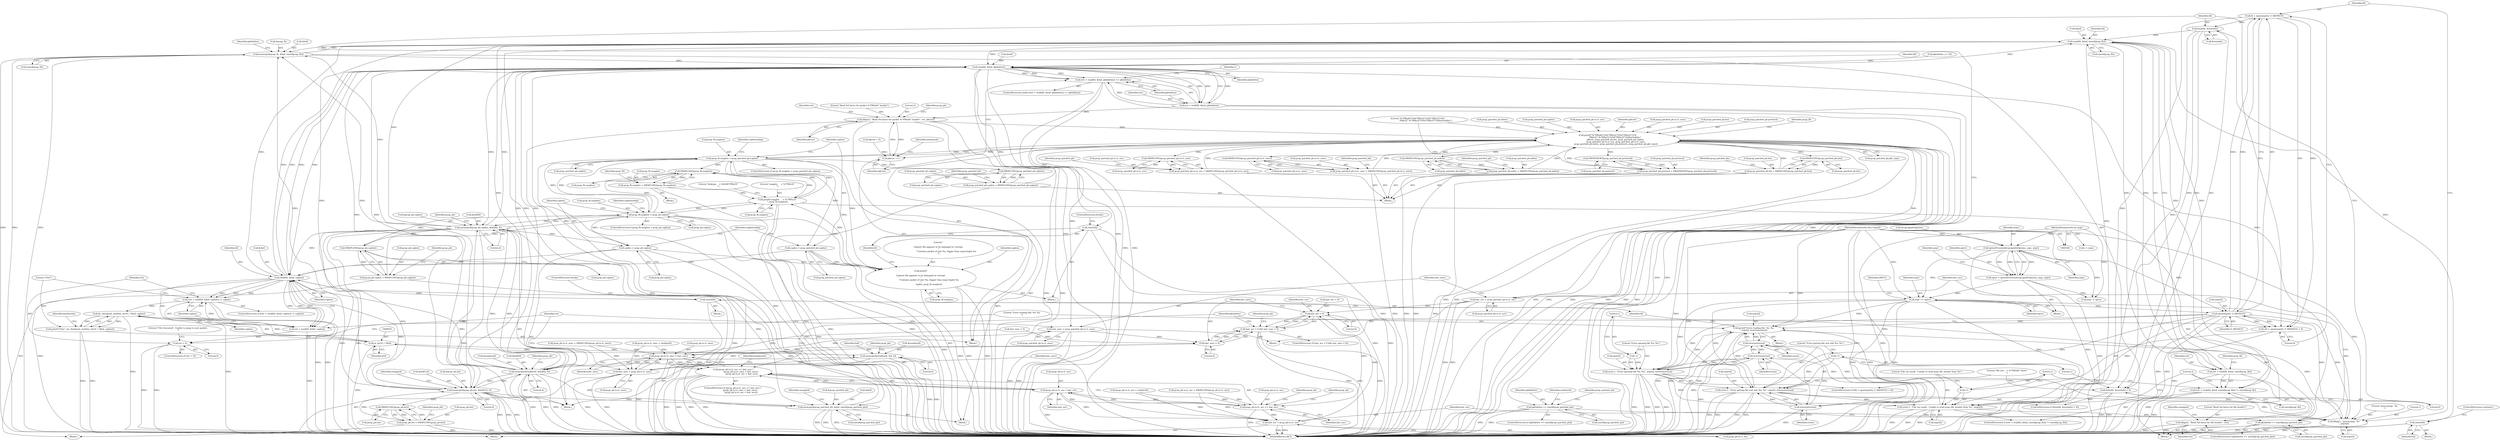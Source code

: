 digraph "0_tcpreplay_d689d14dbcd768c028eab2fb378d849e543dcfe9@API" {
"1000167" [label="(Call,fd = open(argv[i], O_RDONLY))"];
"1000169" [label="(Call,open(argv[i], O_RDONLY))"];
"1000140" [label="(Call,argv += optct)"];
"1000130" [label="(Call,optct = optionProcess(&tcpcapinfoOptions, argc, argv))"];
"1000132" [label="(Call,optionProcess(&tcpcapinfoOptions, argc, argv))"];
"1000109" [label="(MethodParameterIn,int argc)"];
"1000110" [label="(MethodParameterIn,char *argv[])"];
"1000159" [label="(Call,dbgx(1, \"processing:  %s\n\", argv[i]))"];
"1000841" [label="(Call,printf(\"Error reading file: %s: %s\n\", argv[i], strerror(errno)))"];
"1000219" [label="(Call,errx(-1, \"File too small.  Unable to read pcap_file_header from %s\", argv[i]))"];
"1000220" [label="(Call,-1)"];
"1000175" [label="(Call,errx(-1, \"Error opening file %s: %s\", argv[i], strerror(errno)))"];
"1000176" [label="(Call,-1)"];
"1000182" [label="(Call,strerror(errno))"];
"1000198" [label="(Call,strerror(errno))"];
"1000846" [label="(Call,strerror(errno))"];
"1000191" [label="(Call,errx(-1, \"Error getting file stat info %s: %s\", argv[i], strerror(errno)))"];
"1000192" [label="(Call,-1)"];
"1000166" [label="(Call,(fd = open(argv[i], O_RDONLY)) < 0)"];
"1000186" [label="(Call,fstat(fd, &statinfo))"];
"1000185" [label="(Call,fstat(fd, &statinfo) < 0)"];
"1000211" [label="(Call,read(fd, &buf, sizeof(pcap_fh)))"];
"1000208" [label="(Call,(ret = read(fd, &buf, sizeof(pcap_fh))) != sizeof(pcap_fh))"];
"1000209" [label="(Call,ret = read(fd, &buf, sizeof(pcap_fh)))"];
"1000226" [label="(Call,dbgx(3, \"Read %d bytes for file header\", ret))"];
"1000233" [label="(Call,memcpy(&pcap_fh, &buf, sizeof(pcap_fh)))"];
"1000479" [label="(Call,read(fd, &buf, pkthdrlen))"];
"1000476" [label="(Call,(ret = read(fd, &buf, pkthdrlen)) == pkthdrlen)"];
"1000506" [label="(Call,pkthdrlen == sizeof(pcap_patched_ph))"];
"1000790" [label="(Call,pkthdrlen == sizeof(pcap_patched_ph))"];
"1000477" [label="(Call,ret = read(fd, &buf, pkthdrlen))"];
"1000494" [label="(Call,dbgx(3, \"Read %d bytes for packet %\"PRIu64\" header\", ret, pktcnt))"];
"1000486" [label="(Call,pktcnt ++)"];
"1000582" [label="(Call,printf(\"%\"PRIu64\"\t%4\"PRIu32\"\t\t%4\"PRIu32\"\t\t%\"\n                        PRIx32\".%\"PRIx32\"\t\t%4\"PRIu32\"\t%4hu\t%4hhu\", \n                        pktcnt, pcap_patched_ph.len, pcap_patched_ph.caplen, \n                        pcap_patched_ph.ts.tv_sec, pcap_patched_ph.ts.tv_usec,\n                        pcap_patched_ph.index, pcap_patched_ph.protocol, pcap_patched_ph.pkt_type))"];
"1000538" [label="(Call,SWAPLONG(pcap_patched_ph.len))"];
"1000534" [label="(Call,pcap_patched_ph.len = SWAPLONG(pcap_patched_ph.len))"];
"1000548" [label="(Call,SWAPLONG(pcap_patched_ph.ts.tv_sec))"];
"1000542" [label="(Call,pcap_patched_ph.ts.tv_sec = SWAPLONG(pcap_patched_ph.ts.tv_sec))"];
"1000560" [label="(Call,SWAPLONG(pcap_patched_ph.ts.tv_usec))"];
"1000554" [label="(Call,pcap_patched_ph.ts.tv_usec = SWAPLONG(pcap_patched_ph.ts.tv_usec))"];
"1000570" [label="(Call,SWAPLONG(pcap_patched_ph.index))"];
"1000566" [label="(Call,pcap_patched_ph.index = SWAPLONG(pcap_patched_ph.index))"];
"1000578" [label="(Call,SWAPSHORT(pcap_patched_ph.protocol))"];
"1000574" [label="(Call,pcap_patched_ph.protocol = SWAPSHORT(pcap_patched_ph.protocol))"];
"1000611" [label="(Call,pcap_fh.snaplen < pcap_patched_ph.caplen)"];
"1000393" [label="(Call,SWAPLONG(pcap_fh.snaplen))"];
"1000389" [label="(Call,pcap_fh.snaplen = SWAPLONG(pcap_fh.snaplen))"];
"1000423" [label="(Call,printf(\"snaplen     = %\"PRIu32\"\n\", pcap_fh.snaplen))"];
"1000725" [label="(Call,pcap_fh.snaplen < pcap_ph.caplen)"];
"1000656" [label="(Call,memcpy(&pcap_ph.caplen, &buf[8], 4))"];
"1000511" [label="(Call,memcpy(&pcap_patched_ph, &buf, sizeof(pcap_patched_ph)))"];
"1000829" [label="(Call,read(fd, &buf, caplen))"];
"1000826" [label="(Call,(ret = read(fd, &buf, caplen)) != caplen)"];
"1000857" [label="(Call,do_checksum_math((u_int16_t *)buf, caplen))"];
"1000855" [label="(Call,printf(\"\t%x\t\", do_checksum_math((u_int16_t *)buf, caplen)))"];
"1000827" [label="(Call,ret = read(fd, &buf, caplen))"];
"1000837" [label="(Call,ret < 0)"];
"1000852" [label="(Call,close(fd))"];
"1000641" [label="(Call,memcpy(&readword, &buf[4], 4))"];
"1000629" [label="(Call,memcpy(&readword, buf, 4))"];
"1000858" [label="(Call,(u_int16_t *)buf)"];
"1000666" [label="(Call,memcpy(&pcap_ph.len, &buf[12], 4))"];
"1000696" [label="(Call,SWAPLONG(pcap_ph.len))"];
"1000692" [label="(Call,pcap_ph.len = SWAPLONG(pcap_ph.len))"];
"1000688" [label="(Call,SWAPLONG(pcap_ph.caplen))"];
"1000684" [label="(Call,pcap_ph.caplen = SWAPLONG(pcap_ph.caplen))"];
"1000736" [label="(Call,caplen = pcap_ph.caplen)"];
"1000744" [label="(Call,printf(\"\n\nCapture file appears to be damaged or corrupt.\n\"\n                        \"Contains packet of size %u, bigger than snap length %u\n\",\n                        caplen, pcap_fh.snaplen))"];
"1000530" [label="(Call,SWAPLONG(pcap_patched_ph.caplen))"];
"1000526" [label="(Call,pcap_patched_ph.caplen = SWAPLONG(pcap_patched_ph.caplen))"];
"1000622" [label="(Call,caplen = pcap_patched_ph.caplen)"];
"1000795" [label="(Call,last_sec = pcap_patched_ph.ts.tv_sec)"];
"1000755" [label="(Call,last_sec > 0)"];
"1000754" [label="(Call,last_sec > 0 && last_usec > 0)"];
"1000764" [label="(Call,pcap_ph.ts.tv_sec == last_sec)"];
"1000778" [label="(Call,pcap_ph.ts.tv_sec < last_sec)"];
"1000763" [label="(Call,(pcap_ph.ts.tv_sec == last_sec) ? \n                        (pcap_ph.ts.tv_usec < last_usec) : \n                        (pcap_ph.ts.tv_sec < last_sec))"];
"1000811" [label="(Call,last_sec = pcap_ph.ts.tv_sec)"];
"1000802" [label="(Call,last_usec = pcap_patched_ph.ts.tv_usec)"];
"1000758" [label="(Call,last_usec > 0)"];
"1000771" [label="(Call,pcap_ph.ts.tv_usec < last_usec)"];
"1000818" [label="(Call,last_usec = pcap_ph.ts.tv_usec)"];
"1000750" [label="(Call,close(fd))"];
"1000448" [label="(Call,close(fd))"];
"1000177" [label="(Literal,1)"];
"1000797" [label="(Call,pcap_patched_ph.ts.tv_sec)"];
"1000241" [label="(Identifier,pkthdrlen)"];
"1000596" [label="(Call,pcap_patched_ph.ts.tv_usec)"];
"1000830" [label="(Identifier,fd)"];
"1000841" [label="(Call,printf(\"Error reading file: %s: %s\n\", argv[i], strerror(errno)))"];
"1000231" [label="(Identifier,swapped)"];
"1000810" [label="(Block,)"];
"1000764" [label="(Call,pcap_ph.ts.tv_sec == last_sec)"];
"1000498" [label="(Identifier,pktcnt)"];
"1000229" [label="(Identifier,ret)"];
"1000750" [label="(Call,close(fd))"];
"1000585" [label="(Call,pcap_patched_ph.len)"];
"1000568" [label="(Identifier,pcap_patched_ph)"];
"1000762" [label="(ControlStructure,if ((pcap_ph.ts.tv_sec == last_sec) ? \n                        (pcap_ph.ts.tv_usec < last_usec) : \n                        (pcap_ph.ts.tv_sec < last_sec)))"];
"1000494" [label="(Call,dbgx(3, \"Read %d bytes for packet %\"PRIu64\" header\", ret, pktcnt))"];
"1000170" [label="(Call,argv[i])"];
"1000763" [label="(Call,(pcap_ph.ts.tv_sec == last_sec) ? \n                        (pcap_ph.ts.tv_usec < last_usec) : \n                        (pcap_ph.ts.tv_sec < last_sec))"];
"1000222" [label="(Literal,\"File too small.  Unable to read pcap_file_header from %s\")"];
"1000756" [label="(Identifier,last_sec)"];
"1000554" [label="(Call,pcap_patched_ph.ts.tv_usec = SWAPLONG(pcap_patched_ph.ts.tv_usec))"];
"1000629" [label="(Call,memcpy(&readword, buf, 4))"];
"1000851" [label="(Literal,\"File truncated!  Unable to jump to next packet.\n\")"];
"1000481" [label="(Call,&buf)"];
"1000734" [label="(Identifier,caplentoobig)"];
"1000207" [label="(ControlStructure,if ((ret = read(fd, &buf, sizeof(pcap_fh))) != sizeof(pcap_fh)))"];
"1000495" [label="(Literal,3)"];
"1000839" [label="(Literal,0)"];
"1000484" [label="(Identifier,pkthdrlen)"];
"1000489" [label="(Identifier,backwards)"];
"1000133" [label="(Call,&tcpcapinfoOptions)"];
"1000833" [label="(Identifier,caplen)"];
"1000543" [label="(Call,pcap_patched_ph.ts.tv_sec)"];
"1000486" [label="(Call,pktcnt ++)"];
"1000210" [label="(Identifier,ret)"];
"1000545" [label="(Identifier,pcap_patched_ph)"];
"1000487" [label="(Identifier,pktcnt)"];
"1000507" [label="(Identifier,pkthdrlen)"];
"1000178" [label="(Literal,\"Error opening file %s: %s\")"];
"1000522" [label="(Block,)"];
"1000199" [label="(Identifier,errno)"];
"1000767" [label="(Identifier,pcap_ph)"];
"1000661" [label="(Call,&buf[8])"];
"1000794" [label="(Block,)"];
"1000137" [label="(Call,argc -= optct)"];
"1000212" [label="(Identifier,fd)"];
"1000787" [label="(Identifier,backwards)"];
"1000825" [label="(ControlStructure,if ((ret = read(fd, &buf, caplen)) != caplen))"];
"1000641" [label="(Call,memcpy(&readword, &buf[4], 4))"];
"1000567" [label="(Call,pcap_patched_ph.index)"];
"1000612" [label="(Call,pcap_fh.snaplen)"];
"1000516" [label="(Call,sizeof(pcap_patched_ph))"];
"1000188" [label="(Call,&statinfo)"];
"1000771" [label="(Call,pcap_ph.ts.tv_usec < last_usec)"];
"1000161" [label="(Literal,\"processing:  %s\n\")"];
"1000228" [label="(Literal,\"Read %d bytes for file header\")"];
"1000157" [label="(Identifier,i)"];
"1000472" [label="(Call,last_usec = 0)"];
"1000132" [label="(Call,optionProcess(&tcpcapinfoOptions, argc, argv))"];
"1000628" [label="(Block,)"];
"1000777" [label="(Identifier,last_usec)"];
"1000234" [label="(Call,&pcap_fh)"];
"1000865" [label="(Identifier,backwards)"];
"1000760" [label="(Literal,0)"];
"1000478" [label="(Identifier,ret)"];
"1000604" [label="(Call,pcap_patched_ph.protocol)"];
"1000583" [label="(Literal,\"%\"PRIu64\"\t%4\"PRIu32\"\t\t%4\"PRIu32\"\t\t%\"\n                        PRIx32\".%\"PRIx32\"\t\t%4\"PRIu32\"\t%4hu\t%4hhu\")"];
"1000613" [label="(Identifier,pcap_fh)"];
"1000620" [label="(Identifier,caplentoobig)"];
"1000356" [label="(Block,)"];
"1000743" [label="(Block,)"];
"1000424" [label="(Literal,\"snaplen     = %\"PRIu32\"\n\")"];
"1000561" [label="(Call,pcap_patched_ph.ts.tv_usec)"];
"1000530" [label="(Call,SWAPLONG(pcap_patched_ph.caplen))"];
"1000759" [label="(Identifier,last_usec)"];
"1000804" [label="(Call,pcap_patched_ph.ts.tv_usec)"];
"1000819" [label="(Identifier,last_usec)"];
"1000219" [label="(Call,errx(-1, \"File too small.  Unable to read pcap_file_header from %s\", argv[i]))"];
"1000837" [label="(Call,ret < 0)"];
"1000445" [label="(Block,)"];
"1000394" [label="(Call,pcap_fh.snaplen)"];
"1000176" [label="(Call,-1)"];
"1000505" [label="(ControlStructure,if (pkthdrlen == sizeof(pcap_patched_ph)))"];
"1000688" [label="(Call,SWAPLONG(pcap_ph.caplen))"];
"1000860" [label="(Identifier,buf)"];
"1000195" [label="(Call,argv[i])"];
"1000665" [label="(Literal,4)"];
"1000666" [label="(Call,memcpy(&pcap_ph.len, &buf[12], 4))"];
"1000536" [label="(Identifier,pcap_patched_ph)"];
"1000450" [label="(ControlStructure,continue;)"];
"1000179" [label="(Call,argv[i])"];
"1000227" [label="(Literal,3)"];
"1000755" [label="(Call,last_sec > 0)"];
"1000393" [label="(Call,SWAPLONG(pcap_fh.snaplen))"];
"1000834" [label="(Identifier,caplen)"];
"1000753" [label="(ControlStructure,if (last_sec > 0 && last_usec > 0))"];
"1000501" [label="(Identifier,pcap_ph)"];
"1000846" [label="(Call,strerror(errno))"];
"1000508" [label="(Call,sizeof(pcap_patched_ph))"];
"1000560" [label="(Call,SWAPLONG(pcap_patched_ph.ts.tv_usec))"];
"1000173" [label="(Identifier,O_RDONLY)"];
"1000757" [label="(Literal,0)"];
"1000758" [label="(Call,last_usec > 0)"];
"1000712" [label="(Call,pcap_ph.ts.tv_usec = SWAPLONG(pcap_ph.ts.tv_usec))"];
"1000642" [label="(Call,&readword)"];
"1000649" [label="(Call,pcap_ph.ts.tv_usec = readword)"];
"1000790" [label="(Call,pkthdrlen == sizeof(pcap_patched_ph))"];
"1000703" [label="(Identifier,pcap_ph)"];
"1000479" [label="(Call,read(fd, &buf, pkthdrlen))"];
"1000466" [label="(Call,pktcnt = 0)"];
"1000226" [label="(Call,dbgx(3, \"Read %d bytes for file header\", ret))"];
"1000634" [label="(Call,pcap_ph.ts.tv_sec = readword)"];
"1000131" [label="(Identifier,optct)"];
"1000476" [label="(Call,(ret = read(fd, &buf, pkthdrlen)) == pkthdrlen)"];
"1000555" [label="(Call,pcap_patched_ph.ts.tv_usec)"];
"1000429" [label="(Literal,\"linktype    = 0x%08\"PRIx32\"\n\")"];
"1000190" [label="(Literal,0)"];
"1000692" [label="(Call,pcap_ph.len = SWAPLONG(pcap_ph.len))"];
"1000633" [label="(Literal,4)"];
"1000737" [label="(Identifier,caplen)"];
"1000138" [label="(Identifier,argc)"];
"1000607" [label="(Call,pcap_patched_ph.pkt_type)"];
"1000469" [label="(Call,last_sec = 0)"];
"1000162" [label="(Call,argv[i])"];
"1000818" [label="(Call,last_usec = pcap_ph.ts.tv_usec)"];
"1000538" [label="(Call,SWAPLONG(pcap_patched_ph.len))"];
"1000644" [label="(Call,&buf[4])"];
"1000770" [label="(Identifier,last_sec)"];
"1000130" [label="(Call,optct = optionProcess(&tcpcapinfoOptions, argc, argv))"];
"1000774" [label="(Identifier,pcap_ph)"];
"1000784" [label="(Identifier,last_sec)"];
"1000778" [label="(Call,pcap_ph.ts.tv_sec < last_sec)"];
"1000813" [label="(Call,pcap_ph.ts.tv_sec)"];
"1000836" [label="(ControlStructure,if (ret < 0))"];
"1000475" [label="(ControlStructure,while ((ret = read(fd, &buf, pkthdrlen)) == pkthdrlen))"];
"1000829" [label="(Call,read(fd, &buf, caplen))"];
"1000526" [label="(Call,pcap_patched_ph.caplen = SWAPLONG(pcap_patched_ph.caplen))"];
"1000184" [label="(ControlStructure,if (fstat(fd, &statinfo) < 0))"];
"1000576" [label="(Identifier,pcap_patched_ph)"];
"1000724" [label="(ControlStructure,if (pcap_fh.snaplen < pcap_ph.caplen))"];
"1000238" [label="(Call,sizeof(pcap_fh))"];
"1000175" [label="(Call,errx(-1, \"Error opening file %s: %s\", argv[i], strerror(errno)))"];
"1000141" [label="(Identifier,argv)"];
"1000535" [label="(Call,pcap_patched_ph.len)"];
"1000582" [label="(Call,printf(\"%\"PRIu64\"\t%4\"PRIu32\"\t\t%4\"PRIu32\"\t\t%\"\n                        PRIx32\".%\"PRIx32\"\t\t%4\"PRIu32\"\t%4hu\t%4hhu\", \n                        pktcnt, pcap_patched_ph.len, pcap_patched_ph.caplen, \n                        pcap_patched_ph.ts.tv_sec, pcap_patched_ph.ts.tv_usec,\n                        pcap_patched_ph.index, pcap_patched_ph.protocol, pcap_patched_ph.pkt_type))"];
"1000611" [label="(Call,pcap_fh.snaplen < pcap_patched_ph.caplen)"];
"1000678" [label="(Identifier,swapped)"];
"1000624" [label="(Call,pcap_patched_ph.caplen)"];
"1000779" [label="(Call,pcap_ph.ts.tv_sec)"];
"1000191" [label="(Call,errx(-1, \"Error getting file stat info %s: %s\", argv[i], strerror(errno)))"];
"1000140" [label="(Call,argv += optct)"];
"1000389" [label="(Call,pcap_fh.snaplen = SWAPLONG(pcap_fh.snaplen))"];
"1000689" [label="(Call,pcap_ph.caplen)"];
"1000843" [label="(Call,argv[i])"];
"1000630" [label="(Call,&readword)"];
"1000828" [label="(Identifier,ret)"];
"1000183" [label="(Identifier,errno)"];
"1000601" [label="(Call,pcap_patched_ph.index)"];
"1000174" [label="(Literal,0)"];
"1000575" [label="(Call,pcap_patched_ph.protocol)"];
"1000736" [label="(Call,caplen = pcap_ph.caplen)"];
"1000847" [label="(Identifier,errno)"];
"1000853" [label="(Identifier,fd)"];
"1000693" [label="(Call,pcap_ph.len)"];
"1000233" [label="(Call,memcpy(&pcap_fh, &buf, sizeof(pcap_fh)))"];
"1000192" [label="(Call,-1)"];
"1000842" [label="(Literal,\"Error reading file: %s: %s\n\")"];
"1000615" [label="(Call,pcap_patched_ph.caplen)"];
"1000781" [label="(Identifier,pcap_ph)"];
"1000680" [label="(Block,)"];
"1000480" [label="(Identifier,fd)"];
"1000588" [label="(Call,pcap_patched_ph.caplen)"];
"1000542" [label="(Call,pcap_patched_ph.ts.tv_sec = SWAPLONG(pcap_patched_ph.ts.tv_sec))"];
"1000456" [label="(Call,pkthdrlen == 24)"];
"1000213" [label="(Call,&buf)"];
"1000856" [label="(Literal,\"\t%x\t\")"];
"1000632" [label="(Identifier,buf)"];
"1000158" [label="(Block,)"];
"1000520" [label="(Identifier,swapped)"];
"1000751" [label="(Identifier,fd)"];
"1000198" [label="(Call,strerror(errno))"];
"1000622" [label="(Call,caplen = pcap_patched_ph.caplen)"];
"1000208" [label="(Call,(ret = read(fd, &buf, sizeof(pcap_fh))) != sizeof(pcap_fh))"];
"1000745" [label="(Literal,\"\n\nCapture file appears to be damaged or corrupt.\n\"\n                        \"Contains packet of size %u, bigger than snap length %u\n\")"];
"1000657" [label="(Call,&pcap_ph.caplen)"];
"1000186" [label="(Call,fstat(fd, &statinfo))"];
"1000109" [label="(MethodParameterIn,int argc)"];
"1000110" [label="(MethodParameterIn,char *argv[])"];
"1000193" [label="(Literal,1)"];
"1000512" [label="(Call,&pcap_patched_ph)"];
"1000827" [label="(Call,ret = read(fd, &buf, caplen))"];
"1000566" [label="(Call,pcap_patched_ph.index = SWAPLONG(pcap_patched_ph.index))"];
"1000215" [label="(Call,sizeof(pcap_fh))"];
"1000656" [label="(Call,memcpy(&pcap_ph.caplen, &buf[8], 4))"];
"1000803" [label="(Identifier,last_usec)"];
"1000802" [label="(Call,last_usec = pcap_patched_ph.ts.tv_usec)"];
"1000652" [label="(Identifier,pcap_ph)"];
"1000631" [label="(Identifier,readword)"];
"1000511" [label="(Call,memcpy(&pcap_patched_ph, &buf, sizeof(pcap_patched_ph)))"];
"1000167" [label="(Call,fd = open(argv[i], O_RDONLY))"];
"1000899" [label="(MethodReturn,RET)"];
"1000153" [label="(Call,i < argc)"];
"1000217" [label="(Call,sizeof(pcap_fh))"];
"1000789" [label="(ControlStructure,if (pkthdrlen == sizeof(pcap_patched_ph)))"];
"1000548" [label="(Call,SWAPLONG(pcap_patched_ph.ts.tv_sec))"];
"1000185" [label="(Call,fstat(fd, &statinfo) < 0)"];
"1000539" [label="(Call,pcap_patched_ph.len)"];
"1000549" [label="(Call,pcap_patched_ph.ts.tv_sec)"];
"1000623" [label="(Identifier,caplen)"];
"1000423" [label="(Call,printf(\"snaplen     = %\"PRIu32\"\n\", pcap_fh.snaplen))"];
"1000220" [label="(Call,-1)"];
"1000135" [label="(Identifier,argc)"];
"1000201" [label="(Literal,\"file size   = %\"PRIu64\" bytes\n\")"];
"1000497" [label="(Identifier,ret)"];
"1000725" [label="(Call,pcap_fh.snaplen < pcap_ph.caplen)"];
"1000697" [label="(Call,pcap_ph.len)"];
"1000399" [label="(Identifier,pcap_fh)"];
"1000168" [label="(Identifier,fd)"];
"1000390" [label="(Call,pcap_fh.snaplen)"];
"1000182" [label="(Call,strerror(errno))"];
"1000857" [label="(Call,do_checksum_math((u_int16_t *)buf, caplen))"];
"1000855" [label="(Call,printf(\"\t%x\t\", do_checksum_math((u_int16_t *)buf, caplen)))"];
"1000165" [label="(ControlStructure,if ((fd = open(argv[i], O_RDONLY)) < 0))"];
"1000729" [label="(Call,pcap_ph.caplen)"];
"1000637" [label="(Identifier,pcap_ph)"];
"1000746" [label="(Identifier,caplen)"];
"1000531" [label="(Call,pcap_patched_ph.caplen)"];
"1000772" [label="(Call,pcap_ph.ts.tv_usec)"];
"1000591" [label="(Call,pcap_patched_ph.ts.tv_sec)"];
"1000648" [label="(Literal,4)"];
"1000223" [label="(Call,argv[i])"];
"1000726" [label="(Call,pcap_fh.snaplen)"];
"1000169" [label="(Call,open(argv[i], O_RDONLY))"];
"1000835" [label="(Block,)"];
"1000747" [label="(Call,pcap_fh.snaplen)"];
"1000831" [label="(Call,&buf)"];
"1000852" [label="(Call,close(fd))"];
"1000861" [label="(Identifier,caplen)"];
"1000513" [label="(Identifier,pcap_patched_ph)"];
"1000671" [label="(Call,&buf[12])"];
"1000685" [label="(Call,pcap_ph.caplen)"];
"1000194" [label="(Literal,\"Error getting file stat info %s: %s\")"];
"1000166" [label="(Call,(fd = open(argv[i], O_RDONLY)) < 0)"];
"1000218" [label="(Identifier,pcap_fh)"];
"1000485" [label="(Block,)"];
"1000111" [label="(Block,)"];
"1000448" [label="(Call,close(fd))"];
"1000570" [label="(Call,SWAPLONG(pcap_patched_ph.index))"];
"1000571" [label="(Call,pcap_patched_ph.index)"];
"1000854" [label="(ControlStructure,break;)"];
"1000160" [label="(Literal,1)"];
"1000187" [label="(Identifier,fd)"];
"1000496" [label="(Literal,\"Read %d bytes for packet %\"PRIu64\" header\")"];
"1000838" [label="(Identifier,ret)"];
"1000527" [label="(Call,pcap_patched_ph.caplen)"];
"1000795" [label="(Call,last_sec = pcap_patched_ph.ts.tv_sec)"];
"1000754" [label="(Call,last_sec > 0 && last_usec > 0)"];
"1000684" [label="(Call,pcap_ph.caplen = SWAPLONG(pcap_ph.caplen))"];
"1000514" [label="(Call,&buf)"];
"1000765" [label="(Call,pcap_ph.ts.tv_sec)"];
"1000752" [label="(ControlStructure,break;)"];
"1000579" [label="(Call,pcap_patched_ph.protocol)"];
"1000667" [label="(Call,&pcap_ph.len)"];
"1000221" [label="(Literal,1)"];
"1000796" [label="(Identifier,last_sec)"];
"1000209" [label="(Call,ret = read(fd, &buf, sizeof(pcap_fh)))"];
"1000425" [label="(Call,pcap_fh.snaplen)"];
"1000811" [label="(Call,last_sec = pcap_ph.ts.tv_sec)"];
"1000610" [label="(ControlStructure,if (pcap_fh.snaplen < pcap_patched_ph.caplen))"];
"1000557" [label="(Identifier,pcap_patched_ph)"];
"1000792" [label="(Call,sizeof(pcap_patched_ph))"];
"1000738" [label="(Call,pcap_ph.caplen)"];
"1000136" [label="(Identifier,argv)"];
"1000584" [label="(Identifier,pktcnt)"];
"1000858" [label="(Call,(u_int16_t *)buf)"];
"1000820" [label="(Call,pcap_ph.ts.tv_usec)"];
"1000506" [label="(Call,pkthdrlen == sizeof(pcap_patched_ph))"];
"1000742" [label="(Identifier,caplentoobig)"];
"1000236" [label="(Call,&buf)"];
"1000477" [label="(Call,ret = read(fd, &buf, pkthdrlen))"];
"1000840" [label="(Block,)"];
"1000510" [label="(Block,)"];
"1000449" [label="(Identifier,fd)"];
"1000483" [label="(Identifier,pkthdrlen)"];
"1000142" [label="(Identifier,optct)"];
"1000574" [label="(Call,pcap_patched_ph.protocol = SWAPSHORT(pcap_patched_ph.protocol))"];
"1000744" [label="(Call,printf(\"\n\nCapture file appears to be damaged or corrupt.\n\"\n                        \"Contains packet of size %u, bigger than snap length %u\n\",\n                        caplen, pcap_fh.snaplen))"];
"1000700" [label="(Call,pcap_ph.ts.tv_sec = SWAPLONG(pcap_ph.ts.tv_sec))"];
"1000694" [label="(Identifier,pcap_ph)"];
"1000669" [label="(Identifier,pcap_ph)"];
"1000791" [label="(Identifier,pkthdrlen)"];
"1000826" [label="(Call,(ret = read(fd, &buf, caplen)) != caplen)"];
"1000578" [label="(Call,SWAPSHORT(pcap_patched_ph.protocol))"];
"1000812" [label="(Identifier,last_sec)"];
"1000534" [label="(Call,pcap_patched_ph.len = SWAPLONG(pcap_patched_ph.len))"];
"1000159" [label="(Call,dbgx(1, \"processing:  %s\n\", argv[i]))"];
"1000675" [label="(Literal,4)"];
"1000696" [label="(Call,SWAPLONG(pcap_ph.len))"];
"1000211" [label="(Call,read(fd, &buf, sizeof(pcap_fh)))"];
"1000145" [label="(Identifier,DBUG)"];
"1000167" -> "1000166"  [label="AST: "];
"1000167" -> "1000169"  [label="CFG: "];
"1000168" -> "1000167"  [label="AST: "];
"1000169" -> "1000167"  [label="AST: "];
"1000174" -> "1000167"  [label="CFG: "];
"1000167" -> "1000899"  [label="DDG: "];
"1000167" -> "1000166"  [label="DDG: "];
"1000169" -> "1000167"  [label="DDG: "];
"1000169" -> "1000167"  [label="DDG: "];
"1000167" -> "1000186"  [label="DDG: "];
"1000169" -> "1000173"  [label="CFG: "];
"1000170" -> "1000169"  [label="AST: "];
"1000173" -> "1000169"  [label="AST: "];
"1000169" -> "1000899"  [label="DDG: "];
"1000169" -> "1000899"  [label="DDG: "];
"1000169" -> "1000159"  [label="DDG: "];
"1000169" -> "1000166"  [label="DDG: "];
"1000169" -> "1000166"  [label="DDG: "];
"1000140" -> "1000169"  [label="DDG: "];
"1000159" -> "1000169"  [label="DDG: "];
"1000110" -> "1000169"  [label="DDG: "];
"1000169" -> "1000175"  [label="DDG: "];
"1000169" -> "1000191"  [label="DDG: "];
"1000169" -> "1000219"  [label="DDG: "];
"1000169" -> "1000841"  [label="DDG: "];
"1000140" -> "1000111"  [label="AST: "];
"1000140" -> "1000142"  [label="CFG: "];
"1000141" -> "1000140"  [label="AST: "];
"1000142" -> "1000140"  [label="AST: "];
"1000145" -> "1000140"  [label="CFG: "];
"1000140" -> "1000899"  [label="DDG: "];
"1000140" -> "1000899"  [label="DDG: "];
"1000130" -> "1000140"  [label="DDG: "];
"1000132" -> "1000140"  [label="DDG: "];
"1000110" -> "1000140"  [label="DDG: "];
"1000140" -> "1000159"  [label="DDG: "];
"1000140" -> "1000175"  [label="DDG: "];
"1000140" -> "1000191"  [label="DDG: "];
"1000140" -> "1000219"  [label="DDG: "];
"1000140" -> "1000841"  [label="DDG: "];
"1000130" -> "1000111"  [label="AST: "];
"1000130" -> "1000132"  [label="CFG: "];
"1000131" -> "1000130"  [label="AST: "];
"1000132" -> "1000130"  [label="AST: "];
"1000138" -> "1000130"  [label="CFG: "];
"1000130" -> "1000899"  [label="DDG: "];
"1000132" -> "1000130"  [label="DDG: "];
"1000132" -> "1000130"  [label="DDG: "];
"1000132" -> "1000130"  [label="DDG: "];
"1000130" -> "1000137"  [label="DDG: "];
"1000132" -> "1000136"  [label="CFG: "];
"1000133" -> "1000132"  [label="AST: "];
"1000135" -> "1000132"  [label="AST: "];
"1000136" -> "1000132"  [label="AST: "];
"1000132" -> "1000899"  [label="DDG: "];
"1000109" -> "1000132"  [label="DDG: "];
"1000110" -> "1000132"  [label="DDG: "];
"1000132" -> "1000137"  [label="DDG: "];
"1000109" -> "1000108"  [label="AST: "];
"1000109" -> "1000899"  [label="DDG: "];
"1000109" -> "1000137"  [label="DDG: "];
"1000109" -> "1000153"  [label="DDG: "];
"1000110" -> "1000108"  [label="AST: "];
"1000110" -> "1000899"  [label="DDG: "];
"1000110" -> "1000159"  [label="DDG: "];
"1000110" -> "1000175"  [label="DDG: "];
"1000110" -> "1000191"  [label="DDG: "];
"1000110" -> "1000219"  [label="DDG: "];
"1000110" -> "1000841"  [label="DDG: "];
"1000159" -> "1000158"  [label="AST: "];
"1000159" -> "1000162"  [label="CFG: "];
"1000160" -> "1000159"  [label="AST: "];
"1000161" -> "1000159"  [label="AST: "];
"1000162" -> "1000159"  [label="AST: "];
"1000168" -> "1000159"  [label="CFG: "];
"1000159" -> "1000899"  [label="DDG: "];
"1000841" -> "1000159"  [label="DDG: "];
"1000219" -> "1000159"  [label="DDG: "];
"1000175" -> "1000159"  [label="DDG: "];
"1000191" -> "1000159"  [label="DDG: "];
"1000841" -> "1000840"  [label="AST: "];
"1000841" -> "1000846"  [label="CFG: "];
"1000842" -> "1000841"  [label="AST: "];
"1000843" -> "1000841"  [label="AST: "];
"1000846" -> "1000841"  [label="AST: "];
"1000853" -> "1000841"  [label="CFG: "];
"1000841" -> "1000899"  [label="DDG: "];
"1000841" -> "1000899"  [label="DDG: "];
"1000841" -> "1000899"  [label="DDG: "];
"1000219" -> "1000841"  [label="DDG: "];
"1000175" -> "1000841"  [label="DDG: "];
"1000191" -> "1000841"  [label="DDG: "];
"1000846" -> "1000841"  [label="DDG: "];
"1000219" -> "1000207"  [label="AST: "];
"1000219" -> "1000223"  [label="CFG: "];
"1000220" -> "1000219"  [label="AST: "];
"1000222" -> "1000219"  [label="AST: "];
"1000223" -> "1000219"  [label="AST: "];
"1000227" -> "1000219"  [label="CFG: "];
"1000219" -> "1000899"  [label="DDG: "];
"1000219" -> "1000899"  [label="DDG: "];
"1000219" -> "1000899"  [label="DDG: "];
"1000220" -> "1000219"  [label="DDG: "];
"1000175" -> "1000219"  [label="DDG: "];
"1000191" -> "1000219"  [label="DDG: "];
"1000220" -> "1000221"  [label="CFG: "];
"1000221" -> "1000220"  [label="AST: "];
"1000222" -> "1000220"  [label="CFG: "];
"1000175" -> "1000165"  [label="AST: "];
"1000175" -> "1000182"  [label="CFG: "];
"1000176" -> "1000175"  [label="AST: "];
"1000178" -> "1000175"  [label="AST: "];
"1000179" -> "1000175"  [label="AST: "];
"1000182" -> "1000175"  [label="AST: "];
"1000187" -> "1000175"  [label="CFG: "];
"1000175" -> "1000899"  [label="DDG: "];
"1000175" -> "1000899"  [label="DDG: "];
"1000175" -> "1000899"  [label="DDG: "];
"1000175" -> "1000899"  [label="DDG: "];
"1000176" -> "1000175"  [label="DDG: "];
"1000182" -> "1000175"  [label="DDG: "];
"1000175" -> "1000191"  [label="DDG: "];
"1000176" -> "1000177"  [label="CFG: "];
"1000177" -> "1000176"  [label="AST: "];
"1000178" -> "1000176"  [label="CFG: "];
"1000182" -> "1000183"  [label="CFG: "];
"1000183" -> "1000182"  [label="AST: "];
"1000182" -> "1000899"  [label="DDG: "];
"1000198" -> "1000182"  [label="DDG: "];
"1000846" -> "1000182"  [label="DDG: "];
"1000182" -> "1000198"  [label="DDG: "];
"1000182" -> "1000846"  [label="DDG: "];
"1000198" -> "1000191"  [label="AST: "];
"1000198" -> "1000199"  [label="CFG: "];
"1000199" -> "1000198"  [label="AST: "];
"1000191" -> "1000198"  [label="CFG: "];
"1000198" -> "1000899"  [label="DDG: "];
"1000198" -> "1000191"  [label="DDG: "];
"1000846" -> "1000198"  [label="DDG: "];
"1000198" -> "1000846"  [label="DDG: "];
"1000846" -> "1000847"  [label="CFG: "];
"1000847" -> "1000846"  [label="AST: "];
"1000846" -> "1000899"  [label="DDG: "];
"1000191" -> "1000184"  [label="AST: "];
"1000192" -> "1000191"  [label="AST: "];
"1000194" -> "1000191"  [label="AST: "];
"1000195" -> "1000191"  [label="AST: "];
"1000201" -> "1000191"  [label="CFG: "];
"1000191" -> "1000899"  [label="DDG: "];
"1000191" -> "1000899"  [label="DDG: "];
"1000191" -> "1000899"  [label="DDG: "];
"1000191" -> "1000899"  [label="DDG: "];
"1000192" -> "1000191"  [label="DDG: "];
"1000192" -> "1000193"  [label="CFG: "];
"1000193" -> "1000192"  [label="AST: "];
"1000194" -> "1000192"  [label="CFG: "];
"1000166" -> "1000165"  [label="AST: "];
"1000166" -> "1000174"  [label="CFG: "];
"1000174" -> "1000166"  [label="AST: "];
"1000177" -> "1000166"  [label="CFG: "];
"1000187" -> "1000166"  [label="CFG: "];
"1000166" -> "1000899"  [label="DDG: "];
"1000186" -> "1000185"  [label="AST: "];
"1000186" -> "1000188"  [label="CFG: "];
"1000187" -> "1000186"  [label="AST: "];
"1000188" -> "1000186"  [label="AST: "];
"1000190" -> "1000186"  [label="CFG: "];
"1000186" -> "1000899"  [label="DDG: "];
"1000186" -> "1000185"  [label="DDG: "];
"1000186" -> "1000185"  [label="DDG: "];
"1000186" -> "1000211"  [label="DDG: "];
"1000185" -> "1000184"  [label="AST: "];
"1000185" -> "1000190"  [label="CFG: "];
"1000190" -> "1000185"  [label="AST: "];
"1000193" -> "1000185"  [label="CFG: "];
"1000201" -> "1000185"  [label="CFG: "];
"1000185" -> "1000899"  [label="DDG: "];
"1000185" -> "1000899"  [label="DDG: "];
"1000211" -> "1000209"  [label="AST: "];
"1000211" -> "1000215"  [label="CFG: "];
"1000212" -> "1000211"  [label="AST: "];
"1000213" -> "1000211"  [label="AST: "];
"1000215" -> "1000211"  [label="AST: "];
"1000209" -> "1000211"  [label="CFG: "];
"1000211" -> "1000899"  [label="DDG: "];
"1000211" -> "1000208"  [label="DDG: "];
"1000211" -> "1000208"  [label="DDG: "];
"1000211" -> "1000209"  [label="DDG: "];
"1000211" -> "1000209"  [label="DDG: "];
"1000233" -> "1000211"  [label="DDG: "];
"1000656" -> "1000211"  [label="DDG: "];
"1000666" -> "1000211"  [label="DDG: "];
"1000479" -> "1000211"  [label="DDG: "];
"1000829" -> "1000211"  [label="DDG: "];
"1000641" -> "1000211"  [label="DDG: "];
"1000511" -> "1000211"  [label="DDG: "];
"1000211" -> "1000233"  [label="DDG: "];
"1000211" -> "1000448"  [label="DDG: "];
"1000211" -> "1000479"  [label="DDG: "];
"1000208" -> "1000207"  [label="AST: "];
"1000208" -> "1000217"  [label="CFG: "];
"1000209" -> "1000208"  [label="AST: "];
"1000217" -> "1000208"  [label="AST: "];
"1000221" -> "1000208"  [label="CFG: "];
"1000227" -> "1000208"  [label="CFG: "];
"1000208" -> "1000899"  [label="DDG: "];
"1000209" -> "1000208"  [label="DDG: "];
"1000210" -> "1000209"  [label="AST: "];
"1000218" -> "1000209"  [label="CFG: "];
"1000209" -> "1000899"  [label="DDG: "];
"1000209" -> "1000226"  [label="DDG: "];
"1000226" -> "1000158"  [label="AST: "];
"1000226" -> "1000229"  [label="CFG: "];
"1000227" -> "1000226"  [label="AST: "];
"1000228" -> "1000226"  [label="AST: "];
"1000229" -> "1000226"  [label="AST: "];
"1000231" -> "1000226"  [label="CFG: "];
"1000226" -> "1000899"  [label="DDG: "];
"1000226" -> "1000899"  [label="DDG: "];
"1000233" -> "1000158"  [label="AST: "];
"1000233" -> "1000238"  [label="CFG: "];
"1000234" -> "1000233"  [label="AST: "];
"1000236" -> "1000233"  [label="AST: "];
"1000238" -> "1000233"  [label="AST: "];
"1000241" -> "1000233"  [label="CFG: "];
"1000233" -> "1000899"  [label="DDG: "];
"1000233" -> "1000899"  [label="DDG: "];
"1000233" -> "1000899"  [label="DDG: "];
"1000641" -> "1000233"  [label="DDG: "];
"1000656" -> "1000233"  [label="DDG: "];
"1000666" -> "1000233"  [label="DDG: "];
"1000233" -> "1000479"  [label="DDG: "];
"1000479" -> "1000477"  [label="AST: "];
"1000479" -> "1000483"  [label="CFG: "];
"1000480" -> "1000479"  [label="AST: "];
"1000481" -> "1000479"  [label="AST: "];
"1000483" -> "1000479"  [label="AST: "];
"1000477" -> "1000479"  [label="CFG: "];
"1000479" -> "1000899"  [label="DDG: "];
"1000479" -> "1000899"  [label="DDG: "];
"1000479" -> "1000476"  [label="DDG: "];
"1000479" -> "1000476"  [label="DDG: "];
"1000479" -> "1000476"  [label="DDG: "];
"1000479" -> "1000477"  [label="DDG: "];
"1000479" -> "1000477"  [label="DDG: "];
"1000479" -> "1000477"  [label="DDG: "];
"1000829" -> "1000479"  [label="DDG: "];
"1000829" -> "1000479"  [label="DDG: "];
"1000641" -> "1000479"  [label="DDG: "];
"1000656" -> "1000479"  [label="DDG: "];
"1000666" -> "1000479"  [label="DDG: "];
"1000790" -> "1000479"  [label="DDG: "];
"1000456" -> "1000479"  [label="DDG: "];
"1000479" -> "1000511"  [label="DDG: "];
"1000479" -> "1000641"  [label="DDG: "];
"1000479" -> "1000656"  [label="DDG: "];
"1000479" -> "1000666"  [label="DDG: "];
"1000479" -> "1000750"  [label="DDG: "];
"1000479" -> "1000829"  [label="DDG: "];
"1000479" -> "1000829"  [label="DDG: "];
"1000476" -> "1000475"  [label="AST: "];
"1000476" -> "1000484"  [label="CFG: "];
"1000477" -> "1000476"  [label="AST: "];
"1000484" -> "1000476"  [label="AST: "];
"1000487" -> "1000476"  [label="CFG: "];
"1000157" -> "1000476"  [label="CFG: "];
"1000476" -> "1000899"  [label="DDG: "];
"1000476" -> "1000899"  [label="DDG: "];
"1000477" -> "1000476"  [label="DDG: "];
"1000476" -> "1000506"  [label="DDG: "];
"1000506" -> "1000505"  [label="AST: "];
"1000506" -> "1000508"  [label="CFG: "];
"1000507" -> "1000506"  [label="AST: "];
"1000508" -> "1000506"  [label="AST: "];
"1000513" -> "1000506"  [label="CFG: "];
"1000631" -> "1000506"  [label="CFG: "];
"1000506" -> "1000899"  [label="DDG: "];
"1000506" -> "1000899"  [label="DDG: "];
"1000506" -> "1000790"  [label="DDG: "];
"1000790" -> "1000789"  [label="AST: "];
"1000790" -> "1000792"  [label="CFG: "];
"1000791" -> "1000790"  [label="AST: "];
"1000792" -> "1000790"  [label="AST: "];
"1000796" -> "1000790"  [label="CFG: "];
"1000812" -> "1000790"  [label="CFG: "];
"1000790" -> "1000899"  [label="DDG: "];
"1000790" -> "1000899"  [label="DDG: "];
"1000478" -> "1000477"  [label="AST: "];
"1000484" -> "1000477"  [label="CFG: "];
"1000477" -> "1000899"  [label="DDG: "];
"1000477" -> "1000899"  [label="DDG: "];
"1000477" -> "1000494"  [label="DDG: "];
"1000494" -> "1000485"  [label="AST: "];
"1000494" -> "1000498"  [label="CFG: "];
"1000495" -> "1000494"  [label="AST: "];
"1000496" -> "1000494"  [label="AST: "];
"1000497" -> "1000494"  [label="AST: "];
"1000498" -> "1000494"  [label="AST: "];
"1000501" -> "1000494"  [label="CFG: "];
"1000494" -> "1000899"  [label="DDG: "];
"1000494" -> "1000899"  [label="DDG: "];
"1000494" -> "1000899"  [label="DDG: "];
"1000494" -> "1000486"  [label="DDG: "];
"1000486" -> "1000494"  [label="DDG: "];
"1000494" -> "1000582"  [label="DDG: "];
"1000486" -> "1000485"  [label="AST: "];
"1000486" -> "1000487"  [label="CFG: "];
"1000487" -> "1000486"  [label="AST: "];
"1000489" -> "1000486"  [label="CFG: "];
"1000466" -> "1000486"  [label="DDG: "];
"1000582" -> "1000486"  [label="DDG: "];
"1000582" -> "1000510"  [label="AST: "];
"1000582" -> "1000607"  [label="CFG: "];
"1000583" -> "1000582"  [label="AST: "];
"1000584" -> "1000582"  [label="AST: "];
"1000585" -> "1000582"  [label="AST: "];
"1000588" -> "1000582"  [label="AST: "];
"1000591" -> "1000582"  [label="AST: "];
"1000596" -> "1000582"  [label="AST: "];
"1000601" -> "1000582"  [label="AST: "];
"1000604" -> "1000582"  [label="AST: "];
"1000607" -> "1000582"  [label="AST: "];
"1000613" -> "1000582"  [label="CFG: "];
"1000582" -> "1000899"  [label="DDG: "];
"1000582" -> "1000899"  [label="DDG: "];
"1000582" -> "1000899"  [label="DDG: "];
"1000582" -> "1000899"  [label="DDG: "];
"1000582" -> "1000899"  [label="DDG: "];
"1000582" -> "1000899"  [label="DDG: "];
"1000582" -> "1000899"  [label="DDG: "];
"1000582" -> "1000899"  [label="DDG: "];
"1000582" -> "1000538"  [label="DDG: "];
"1000582" -> "1000548"  [label="DDG: "];
"1000582" -> "1000560"  [label="DDG: "];
"1000582" -> "1000570"  [label="DDG: "];
"1000582" -> "1000578"  [label="DDG: "];
"1000534" -> "1000582"  [label="DDG: "];
"1000526" -> "1000582"  [label="DDG: "];
"1000611" -> "1000582"  [label="DDG: "];
"1000542" -> "1000582"  [label="DDG: "];
"1000554" -> "1000582"  [label="DDG: "];
"1000566" -> "1000582"  [label="DDG: "];
"1000574" -> "1000582"  [label="DDG: "];
"1000582" -> "1000611"  [label="DDG: "];
"1000582" -> "1000795"  [label="DDG: "];
"1000582" -> "1000802"  [label="DDG: "];
"1000538" -> "1000534"  [label="AST: "];
"1000538" -> "1000539"  [label="CFG: "];
"1000539" -> "1000538"  [label="AST: "];
"1000534" -> "1000538"  [label="CFG: "];
"1000538" -> "1000534"  [label="DDG: "];
"1000534" -> "1000522"  [label="AST: "];
"1000535" -> "1000534"  [label="AST: "];
"1000545" -> "1000534"  [label="CFG: "];
"1000534" -> "1000899"  [label="DDG: "];
"1000548" -> "1000542"  [label="AST: "];
"1000548" -> "1000549"  [label="CFG: "];
"1000549" -> "1000548"  [label="AST: "];
"1000542" -> "1000548"  [label="CFG: "];
"1000548" -> "1000542"  [label="DDG: "];
"1000542" -> "1000522"  [label="AST: "];
"1000543" -> "1000542"  [label="AST: "];
"1000557" -> "1000542"  [label="CFG: "];
"1000542" -> "1000899"  [label="DDG: "];
"1000560" -> "1000554"  [label="AST: "];
"1000560" -> "1000561"  [label="CFG: "];
"1000561" -> "1000560"  [label="AST: "];
"1000554" -> "1000560"  [label="CFG: "];
"1000560" -> "1000554"  [label="DDG: "];
"1000554" -> "1000522"  [label="AST: "];
"1000555" -> "1000554"  [label="AST: "];
"1000568" -> "1000554"  [label="CFG: "];
"1000554" -> "1000899"  [label="DDG: "];
"1000570" -> "1000566"  [label="AST: "];
"1000570" -> "1000571"  [label="CFG: "];
"1000571" -> "1000570"  [label="AST: "];
"1000566" -> "1000570"  [label="CFG: "];
"1000570" -> "1000566"  [label="DDG: "];
"1000566" -> "1000522"  [label="AST: "];
"1000567" -> "1000566"  [label="AST: "];
"1000576" -> "1000566"  [label="CFG: "];
"1000566" -> "1000899"  [label="DDG: "];
"1000578" -> "1000574"  [label="AST: "];
"1000578" -> "1000579"  [label="CFG: "];
"1000579" -> "1000578"  [label="AST: "];
"1000574" -> "1000578"  [label="CFG: "];
"1000578" -> "1000574"  [label="DDG: "];
"1000574" -> "1000522"  [label="AST: "];
"1000575" -> "1000574"  [label="AST: "];
"1000583" -> "1000574"  [label="CFG: "];
"1000574" -> "1000899"  [label="DDG: "];
"1000611" -> "1000610"  [label="AST: "];
"1000611" -> "1000615"  [label="CFG: "];
"1000612" -> "1000611"  [label="AST: "];
"1000615" -> "1000611"  [label="AST: "];
"1000620" -> "1000611"  [label="CFG: "];
"1000623" -> "1000611"  [label="CFG: "];
"1000611" -> "1000899"  [label="DDG: "];
"1000611" -> "1000899"  [label="DDG: "];
"1000611" -> "1000393"  [label="DDG: "];
"1000611" -> "1000423"  [label="DDG: "];
"1000611" -> "1000530"  [label="DDG: "];
"1000423" -> "1000611"  [label="DDG: "];
"1000725" -> "1000611"  [label="DDG: "];
"1000611" -> "1000622"  [label="DDG: "];
"1000611" -> "1000725"  [label="DDG: "];
"1000611" -> "1000744"  [label="DDG: "];
"1000393" -> "1000389"  [label="AST: "];
"1000393" -> "1000394"  [label="CFG: "];
"1000394" -> "1000393"  [label="AST: "];
"1000389" -> "1000393"  [label="CFG: "];
"1000393" -> "1000389"  [label="DDG: "];
"1000744" -> "1000393"  [label="DDG: "];
"1000423" -> "1000393"  [label="DDG: "];
"1000725" -> "1000393"  [label="DDG: "];
"1000389" -> "1000356"  [label="AST: "];
"1000390" -> "1000389"  [label="AST: "];
"1000399" -> "1000389"  [label="CFG: "];
"1000389" -> "1000899"  [label="DDG: "];
"1000389" -> "1000423"  [label="DDG: "];
"1000423" -> "1000158"  [label="AST: "];
"1000423" -> "1000425"  [label="CFG: "];
"1000424" -> "1000423"  [label="AST: "];
"1000425" -> "1000423"  [label="AST: "];
"1000429" -> "1000423"  [label="CFG: "];
"1000423" -> "1000899"  [label="DDG: "];
"1000423" -> "1000899"  [label="DDG: "];
"1000744" -> "1000423"  [label="DDG: "];
"1000725" -> "1000423"  [label="DDG: "];
"1000423" -> "1000725"  [label="DDG: "];
"1000725" -> "1000724"  [label="AST: "];
"1000725" -> "1000729"  [label="CFG: "];
"1000726" -> "1000725"  [label="AST: "];
"1000729" -> "1000725"  [label="AST: "];
"1000734" -> "1000725"  [label="CFG: "];
"1000737" -> "1000725"  [label="CFG: "];
"1000725" -> "1000899"  [label="DDG: "];
"1000725" -> "1000899"  [label="DDG: "];
"1000725" -> "1000656"  [label="DDG: "];
"1000725" -> "1000688"  [label="DDG: "];
"1000684" -> "1000725"  [label="DDG: "];
"1000656" -> "1000725"  [label="DDG: "];
"1000725" -> "1000736"  [label="DDG: "];
"1000725" -> "1000744"  [label="DDG: "];
"1000656" -> "1000628"  [label="AST: "];
"1000656" -> "1000665"  [label="CFG: "];
"1000657" -> "1000656"  [label="AST: "];
"1000661" -> "1000656"  [label="AST: "];
"1000665" -> "1000656"  [label="AST: "];
"1000669" -> "1000656"  [label="CFG: "];
"1000656" -> "1000899"  [label="DDG: "];
"1000656" -> "1000899"  [label="DDG: "];
"1000656" -> "1000899"  [label="DDG: "];
"1000656" -> "1000511"  [label="DDG: "];
"1000656" -> "1000641"  [label="DDG: "];
"1000641" -> "1000656"  [label="DDG: "];
"1000666" -> "1000656"  [label="DDG: "];
"1000656" -> "1000666"  [label="DDG: "];
"1000656" -> "1000688"  [label="DDG: "];
"1000656" -> "1000736"  [label="DDG: "];
"1000656" -> "1000829"  [label="DDG: "];
"1000511" -> "1000510"  [label="AST: "];
"1000511" -> "1000516"  [label="CFG: "];
"1000512" -> "1000511"  [label="AST: "];
"1000514" -> "1000511"  [label="AST: "];
"1000516" -> "1000511"  [label="AST: "];
"1000520" -> "1000511"  [label="CFG: "];
"1000511" -> "1000899"  [label="DDG: "];
"1000511" -> "1000899"  [label="DDG: "];
"1000511" -> "1000899"  [label="DDG: "];
"1000641" -> "1000511"  [label="DDG: "];
"1000666" -> "1000511"  [label="DDG: "];
"1000511" -> "1000829"  [label="DDG: "];
"1000829" -> "1000827"  [label="AST: "];
"1000829" -> "1000833"  [label="CFG: "];
"1000830" -> "1000829"  [label="AST: "];
"1000831" -> "1000829"  [label="AST: "];
"1000833" -> "1000829"  [label="AST: "];
"1000827" -> "1000829"  [label="CFG: "];
"1000829" -> "1000899"  [label="DDG: "];
"1000829" -> "1000826"  [label="DDG: "];
"1000829" -> "1000826"  [label="DDG: "];
"1000829" -> "1000826"  [label="DDG: "];
"1000829" -> "1000827"  [label="DDG: "];
"1000829" -> "1000827"  [label="DDG: "];
"1000829" -> "1000827"  [label="DDG: "];
"1000666" -> "1000829"  [label="DDG: "];
"1000641" -> "1000829"  [label="DDG: "];
"1000622" -> "1000829"  [label="DDG: "];
"1000736" -> "1000829"  [label="DDG: "];
"1000829" -> "1000852"  [label="DDG: "];
"1000826" -> "1000825"  [label="AST: "];
"1000826" -> "1000834"  [label="CFG: "];
"1000827" -> "1000826"  [label="AST: "];
"1000834" -> "1000826"  [label="AST: "];
"1000838" -> "1000826"  [label="CFG: "];
"1000856" -> "1000826"  [label="CFG: "];
"1000826" -> "1000899"  [label="DDG: "];
"1000826" -> "1000899"  [label="DDG: "];
"1000827" -> "1000826"  [label="DDG: "];
"1000826" -> "1000857"  [label="DDG: "];
"1000857" -> "1000855"  [label="AST: "];
"1000857" -> "1000861"  [label="CFG: "];
"1000858" -> "1000857"  [label="AST: "];
"1000861" -> "1000857"  [label="AST: "];
"1000855" -> "1000857"  [label="CFG: "];
"1000857" -> "1000899"  [label="DDG: "];
"1000857" -> "1000899"  [label="DDG: "];
"1000857" -> "1000855"  [label="DDG: "];
"1000857" -> "1000855"  [label="DDG: "];
"1000858" -> "1000857"  [label="DDG: "];
"1000855" -> "1000485"  [label="AST: "];
"1000856" -> "1000855"  [label="AST: "];
"1000865" -> "1000855"  [label="CFG: "];
"1000855" -> "1000899"  [label="DDG: "];
"1000855" -> "1000899"  [label="DDG: "];
"1000828" -> "1000827"  [label="AST: "];
"1000834" -> "1000827"  [label="CFG: "];
"1000827" -> "1000899"  [label="DDG: "];
"1000827" -> "1000837"  [label="DDG: "];
"1000837" -> "1000836"  [label="AST: "];
"1000837" -> "1000839"  [label="CFG: "];
"1000838" -> "1000837"  [label="AST: "];
"1000839" -> "1000837"  [label="AST: "];
"1000842" -> "1000837"  [label="CFG: "];
"1000851" -> "1000837"  [label="CFG: "];
"1000837" -> "1000899"  [label="DDG: "];
"1000837" -> "1000899"  [label="DDG: "];
"1000852" -> "1000835"  [label="AST: "];
"1000852" -> "1000853"  [label="CFG: "];
"1000853" -> "1000852"  [label="AST: "];
"1000854" -> "1000852"  [label="CFG: "];
"1000852" -> "1000899"  [label="DDG: "];
"1000852" -> "1000899"  [label="DDG: "];
"1000641" -> "1000628"  [label="AST: "];
"1000641" -> "1000648"  [label="CFG: "];
"1000642" -> "1000641"  [label="AST: "];
"1000644" -> "1000641"  [label="AST: "];
"1000648" -> "1000641"  [label="AST: "];
"1000652" -> "1000641"  [label="CFG: "];
"1000641" -> "1000899"  [label="DDG: "];
"1000641" -> "1000899"  [label="DDG: "];
"1000641" -> "1000899"  [label="DDG: "];
"1000641" -> "1000629"  [label="DDG: "];
"1000629" -> "1000641"  [label="DDG: "];
"1000666" -> "1000641"  [label="DDG: "];
"1000641" -> "1000666"  [label="DDG: "];
"1000629" -> "1000628"  [label="AST: "];
"1000629" -> "1000633"  [label="CFG: "];
"1000630" -> "1000629"  [label="AST: "];
"1000632" -> "1000629"  [label="AST: "];
"1000633" -> "1000629"  [label="AST: "];
"1000637" -> "1000629"  [label="CFG: "];
"1000629" -> "1000899"  [label="DDG: "];
"1000629" -> "1000899"  [label="DDG: "];
"1000858" -> "1000629"  [label="DDG: "];
"1000629" -> "1000858"  [label="DDG: "];
"1000858" -> "1000860"  [label="CFG: "];
"1000859" -> "1000858"  [label="AST: "];
"1000860" -> "1000858"  [label="AST: "];
"1000861" -> "1000858"  [label="CFG: "];
"1000858" -> "1000899"  [label="DDG: "];
"1000666" -> "1000628"  [label="AST: "];
"1000666" -> "1000675"  [label="CFG: "];
"1000667" -> "1000666"  [label="AST: "];
"1000671" -> "1000666"  [label="AST: "];
"1000675" -> "1000666"  [label="AST: "];
"1000678" -> "1000666"  [label="CFG: "];
"1000666" -> "1000899"  [label="DDG: "];
"1000666" -> "1000899"  [label="DDG: "];
"1000666" -> "1000899"  [label="DDG: "];
"1000692" -> "1000666"  [label="DDG: "];
"1000666" -> "1000696"  [label="DDG: "];
"1000696" -> "1000692"  [label="AST: "];
"1000696" -> "1000697"  [label="CFG: "];
"1000697" -> "1000696"  [label="AST: "];
"1000692" -> "1000696"  [label="CFG: "];
"1000696" -> "1000692"  [label="DDG: "];
"1000692" -> "1000696"  [label="DDG: "];
"1000692" -> "1000680"  [label="AST: "];
"1000693" -> "1000692"  [label="AST: "];
"1000703" -> "1000692"  [label="CFG: "];
"1000692" -> "1000899"  [label="DDG: "];
"1000692" -> "1000899"  [label="DDG: "];
"1000688" -> "1000684"  [label="AST: "];
"1000688" -> "1000689"  [label="CFG: "];
"1000689" -> "1000688"  [label="AST: "];
"1000684" -> "1000688"  [label="CFG: "];
"1000688" -> "1000684"  [label="DDG: "];
"1000684" -> "1000680"  [label="AST: "];
"1000685" -> "1000684"  [label="AST: "];
"1000694" -> "1000684"  [label="CFG: "];
"1000684" -> "1000899"  [label="DDG: "];
"1000736" -> "1000628"  [label="AST: "];
"1000736" -> "1000738"  [label="CFG: "];
"1000737" -> "1000736"  [label="AST: "];
"1000738" -> "1000736"  [label="AST: "];
"1000742" -> "1000736"  [label="CFG: "];
"1000736" -> "1000899"  [label="DDG: "];
"1000736" -> "1000744"  [label="DDG: "];
"1000744" -> "1000743"  [label="AST: "];
"1000744" -> "1000747"  [label="CFG: "];
"1000745" -> "1000744"  [label="AST: "];
"1000746" -> "1000744"  [label="AST: "];
"1000747" -> "1000744"  [label="AST: "];
"1000751" -> "1000744"  [label="CFG: "];
"1000744" -> "1000899"  [label="DDG: "];
"1000744" -> "1000899"  [label="DDG: "];
"1000744" -> "1000899"  [label="DDG: "];
"1000622" -> "1000744"  [label="DDG: "];
"1000530" -> "1000526"  [label="AST: "];
"1000530" -> "1000531"  [label="CFG: "];
"1000531" -> "1000530"  [label="AST: "];
"1000526" -> "1000530"  [label="CFG: "];
"1000530" -> "1000526"  [label="DDG: "];
"1000526" -> "1000522"  [label="AST: "];
"1000527" -> "1000526"  [label="AST: "];
"1000536" -> "1000526"  [label="CFG: "];
"1000526" -> "1000899"  [label="DDG: "];
"1000622" -> "1000510"  [label="AST: "];
"1000622" -> "1000624"  [label="CFG: "];
"1000623" -> "1000622"  [label="AST: "];
"1000624" -> "1000622"  [label="AST: "];
"1000742" -> "1000622"  [label="CFG: "];
"1000622" -> "1000899"  [label="DDG: "];
"1000795" -> "1000794"  [label="AST: "];
"1000795" -> "1000797"  [label="CFG: "];
"1000796" -> "1000795"  [label="AST: "];
"1000797" -> "1000795"  [label="AST: "];
"1000803" -> "1000795"  [label="CFG: "];
"1000795" -> "1000899"  [label="DDG: "];
"1000795" -> "1000899"  [label="DDG: "];
"1000795" -> "1000755"  [label="DDG: "];
"1000755" -> "1000754"  [label="AST: "];
"1000755" -> "1000757"  [label="CFG: "];
"1000756" -> "1000755"  [label="AST: "];
"1000757" -> "1000755"  [label="AST: "];
"1000759" -> "1000755"  [label="CFG: "];
"1000754" -> "1000755"  [label="CFG: "];
"1000755" -> "1000754"  [label="DDG: "];
"1000755" -> "1000754"  [label="DDG: "];
"1000469" -> "1000755"  [label="DDG: "];
"1000811" -> "1000755"  [label="DDG: "];
"1000755" -> "1000764"  [label="DDG: "];
"1000754" -> "1000753"  [label="AST: "];
"1000754" -> "1000758"  [label="CFG: "];
"1000758" -> "1000754"  [label="AST: "];
"1000767" -> "1000754"  [label="CFG: "];
"1000791" -> "1000754"  [label="CFG: "];
"1000754" -> "1000899"  [label="DDG: "];
"1000754" -> "1000899"  [label="DDG: "];
"1000754" -> "1000899"  [label="DDG: "];
"1000758" -> "1000754"  [label="DDG: "];
"1000758" -> "1000754"  [label="DDG: "];
"1000764" -> "1000763"  [label="AST: "];
"1000764" -> "1000770"  [label="CFG: "];
"1000765" -> "1000764"  [label="AST: "];
"1000770" -> "1000764"  [label="AST: "];
"1000774" -> "1000764"  [label="CFG: "];
"1000781" -> "1000764"  [label="CFG: "];
"1000764" -> "1000899"  [label="DDG: "];
"1000700" -> "1000764"  [label="DDG: "];
"1000634" -> "1000764"  [label="DDG: "];
"1000778" -> "1000764"  [label="DDG: "];
"1000764" -> "1000778"  [label="DDG: "];
"1000764" -> "1000778"  [label="DDG: "];
"1000764" -> "1000811"  [label="DDG: "];
"1000778" -> "1000763"  [label="AST: "];
"1000778" -> "1000784"  [label="CFG: "];
"1000779" -> "1000778"  [label="AST: "];
"1000784" -> "1000778"  [label="AST: "];
"1000763" -> "1000778"  [label="CFG: "];
"1000778" -> "1000899"  [label="DDG: "];
"1000778" -> "1000763"  [label="DDG: "];
"1000778" -> "1000763"  [label="DDG: "];
"1000778" -> "1000811"  [label="DDG: "];
"1000763" -> "1000762"  [label="AST: "];
"1000763" -> "1000771"  [label="CFG: "];
"1000771" -> "1000763"  [label="AST: "];
"1000787" -> "1000763"  [label="CFG: "];
"1000791" -> "1000763"  [label="CFG: "];
"1000763" -> "1000899"  [label="DDG: "];
"1000763" -> "1000899"  [label="DDG: "];
"1000763" -> "1000899"  [label="DDG: "];
"1000763" -> "1000899"  [label="DDG: "];
"1000771" -> "1000763"  [label="DDG: "];
"1000771" -> "1000763"  [label="DDG: "];
"1000811" -> "1000810"  [label="AST: "];
"1000811" -> "1000813"  [label="CFG: "];
"1000812" -> "1000811"  [label="AST: "];
"1000813" -> "1000811"  [label="AST: "];
"1000819" -> "1000811"  [label="CFG: "];
"1000811" -> "1000899"  [label="DDG: "];
"1000811" -> "1000899"  [label="DDG: "];
"1000700" -> "1000811"  [label="DDG: "];
"1000634" -> "1000811"  [label="DDG: "];
"1000802" -> "1000794"  [label="AST: "];
"1000802" -> "1000804"  [label="CFG: "];
"1000803" -> "1000802"  [label="AST: "];
"1000804" -> "1000802"  [label="AST: "];
"1000828" -> "1000802"  [label="CFG: "];
"1000802" -> "1000899"  [label="DDG: "];
"1000802" -> "1000899"  [label="DDG: "];
"1000802" -> "1000758"  [label="DDG: "];
"1000802" -> "1000771"  [label="DDG: "];
"1000758" -> "1000760"  [label="CFG: "];
"1000759" -> "1000758"  [label="AST: "];
"1000760" -> "1000758"  [label="AST: "];
"1000472" -> "1000758"  [label="DDG: "];
"1000818" -> "1000758"  [label="DDG: "];
"1000758" -> "1000771"  [label="DDG: "];
"1000771" -> "1000777"  [label="CFG: "];
"1000772" -> "1000771"  [label="AST: "];
"1000777" -> "1000771"  [label="AST: "];
"1000771" -> "1000899"  [label="DDG: "];
"1000649" -> "1000771"  [label="DDG: "];
"1000712" -> "1000771"  [label="DDG: "];
"1000472" -> "1000771"  [label="DDG: "];
"1000818" -> "1000771"  [label="DDG: "];
"1000771" -> "1000818"  [label="DDG: "];
"1000818" -> "1000810"  [label="AST: "];
"1000818" -> "1000820"  [label="CFG: "];
"1000819" -> "1000818"  [label="AST: "];
"1000820" -> "1000818"  [label="AST: "];
"1000828" -> "1000818"  [label="CFG: "];
"1000818" -> "1000899"  [label="DDG: "];
"1000818" -> "1000899"  [label="DDG: "];
"1000649" -> "1000818"  [label="DDG: "];
"1000712" -> "1000818"  [label="DDG: "];
"1000750" -> "1000743"  [label="AST: "];
"1000750" -> "1000751"  [label="CFG: "];
"1000751" -> "1000750"  [label="AST: "];
"1000752" -> "1000750"  [label="CFG: "];
"1000750" -> "1000899"  [label="DDG: "];
"1000750" -> "1000899"  [label="DDG: "];
"1000448" -> "1000445"  [label="AST: "];
"1000448" -> "1000449"  [label="CFG: "];
"1000449" -> "1000448"  [label="AST: "];
"1000450" -> "1000448"  [label="CFG: "];
"1000448" -> "1000899"  [label="DDG: "];
"1000448" -> "1000899"  [label="DDG: "];
}
